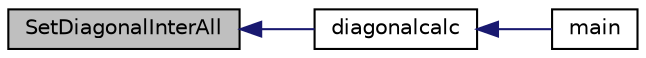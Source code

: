digraph "SetDiagonalInterAll"
{
 // INTERACTIVE_SVG=YES
  edge [fontname="Helvetica",fontsize="10",labelfontname="Helvetica",labelfontsize="10"];
  node [fontname="Helvetica",fontsize="10",shape=record];
  rankdir="LR";
  Node1 [label="SetDiagonalInterAll",height=0.2,width=0.4,color="black", fillcolor="grey75", style="filled", fontcolor="black"];
  Node1 -> Node2 [dir="back",color="midnightblue",fontsize="10",style="solid",fontname="Helvetica"];
  Node2 [label="diagonalcalc",height=0.2,width=0.4,color="black", fillcolor="white", style="filled",URL="$diagonalcalc_8h.html#a2f45884ecdc978493e3a02d712cae9c1"];
  Node2 -> Node3 [dir="back",color="midnightblue",fontsize="10",style="solid",fontname="Helvetica"];
  Node3 [label="main",height=0.2,width=0.4,color="black", fillcolor="white", style="filled",URL="$_h_phi_main_8c.html#a0ddf1224851353fc92bfbff6f499fa97",tooltip="Main program for HPhi. "];
}
